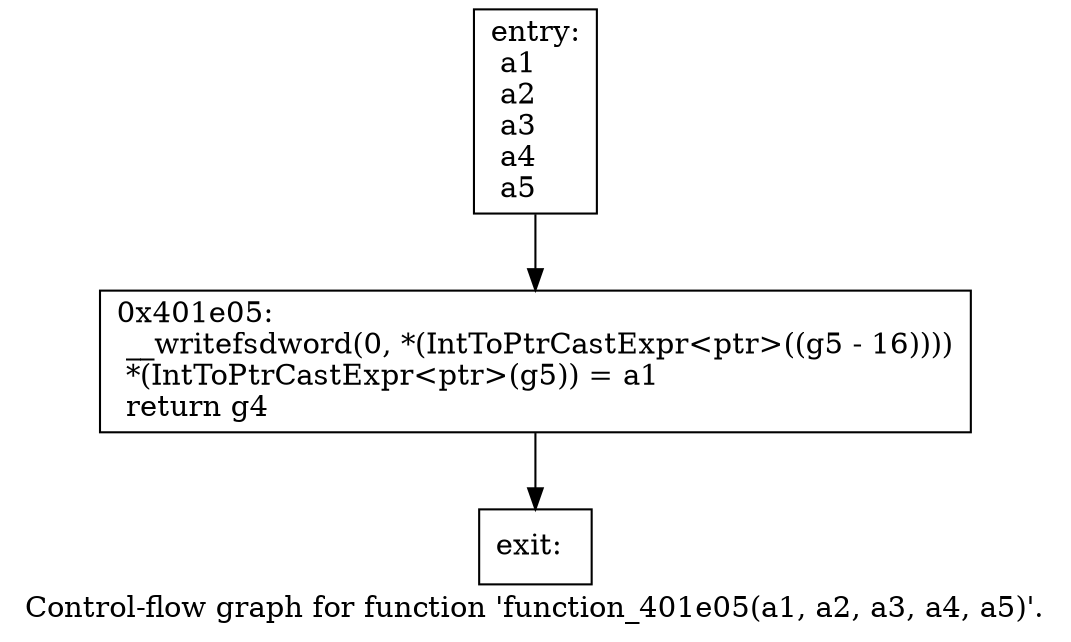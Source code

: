 digraph "Control-flow graph for function 'function_401e05(a1, a2, a3, a4, a5)'." {
  label="Control-flow graph for function 'function_401e05(a1, a2, a3, a4, a5)'.";
  node [shape=record];

  Node000001D420ACCA10 [label="{entry:\l  a1\l  a2\l  a3\l  a4\l  a5\l}"];
  Node000001D420ACCA10 -> Node000001D420ACC8C0;
  Node000001D420ACC8C0 [label="{0x401e05:\l  __writefsdword(0, *(IntToPtrCastExpr\<ptr\>((g5 - 16))))\l  *(IntToPtrCastExpr\<ptr\>(g5)) = a1\l  return g4\l}"];
  Node000001D420ACC8C0 -> Node000001D420ACCA80;
  Node000001D420ACCA80 [label="{exit:\l}"];

}
